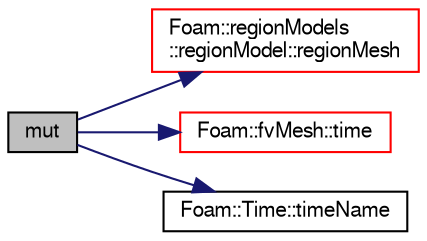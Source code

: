 digraph "mut"
{
  bgcolor="transparent";
  edge [fontname="FreeSans",fontsize="10",labelfontname="FreeSans",labelfontsize="10"];
  node [fontname="FreeSans",fontsize="10",shape=record];
  rankdir="LR";
  Node69 [label="mut",height=0.2,width=0.4,color="black", fillcolor="grey75", style="filled", fontcolor="black"];
  Node69 -> Node70 [color="midnightblue",fontsize="10",style="solid",fontname="FreeSans"];
  Node70 [label="Foam::regionModels\l::regionModel::regionMesh",height=0.2,width=0.4,color="red",URL="$a28998.html#a89a37969c20983ee143c612486ce5313",tooltip="Return the region mesh database. "];
  Node69 -> Node126 [color="midnightblue",fontsize="10",style="solid",fontname="FreeSans"];
  Node126 [label="Foam::fvMesh::time",height=0.2,width=0.4,color="red",URL="$a22766.html#a0d94096809fe3376b29a2a29ca11bb18",tooltip="Return the top-level database. "];
  Node69 -> Node128 [color="midnightblue",fontsize="10",style="solid",fontname="FreeSans"];
  Node128 [label="Foam::Time::timeName",height=0.2,width=0.4,color="black",URL="$a26350.html#ad9d86fef6eca18797c786726cf925179",tooltip="Return time name of given scalar time. "];
}
